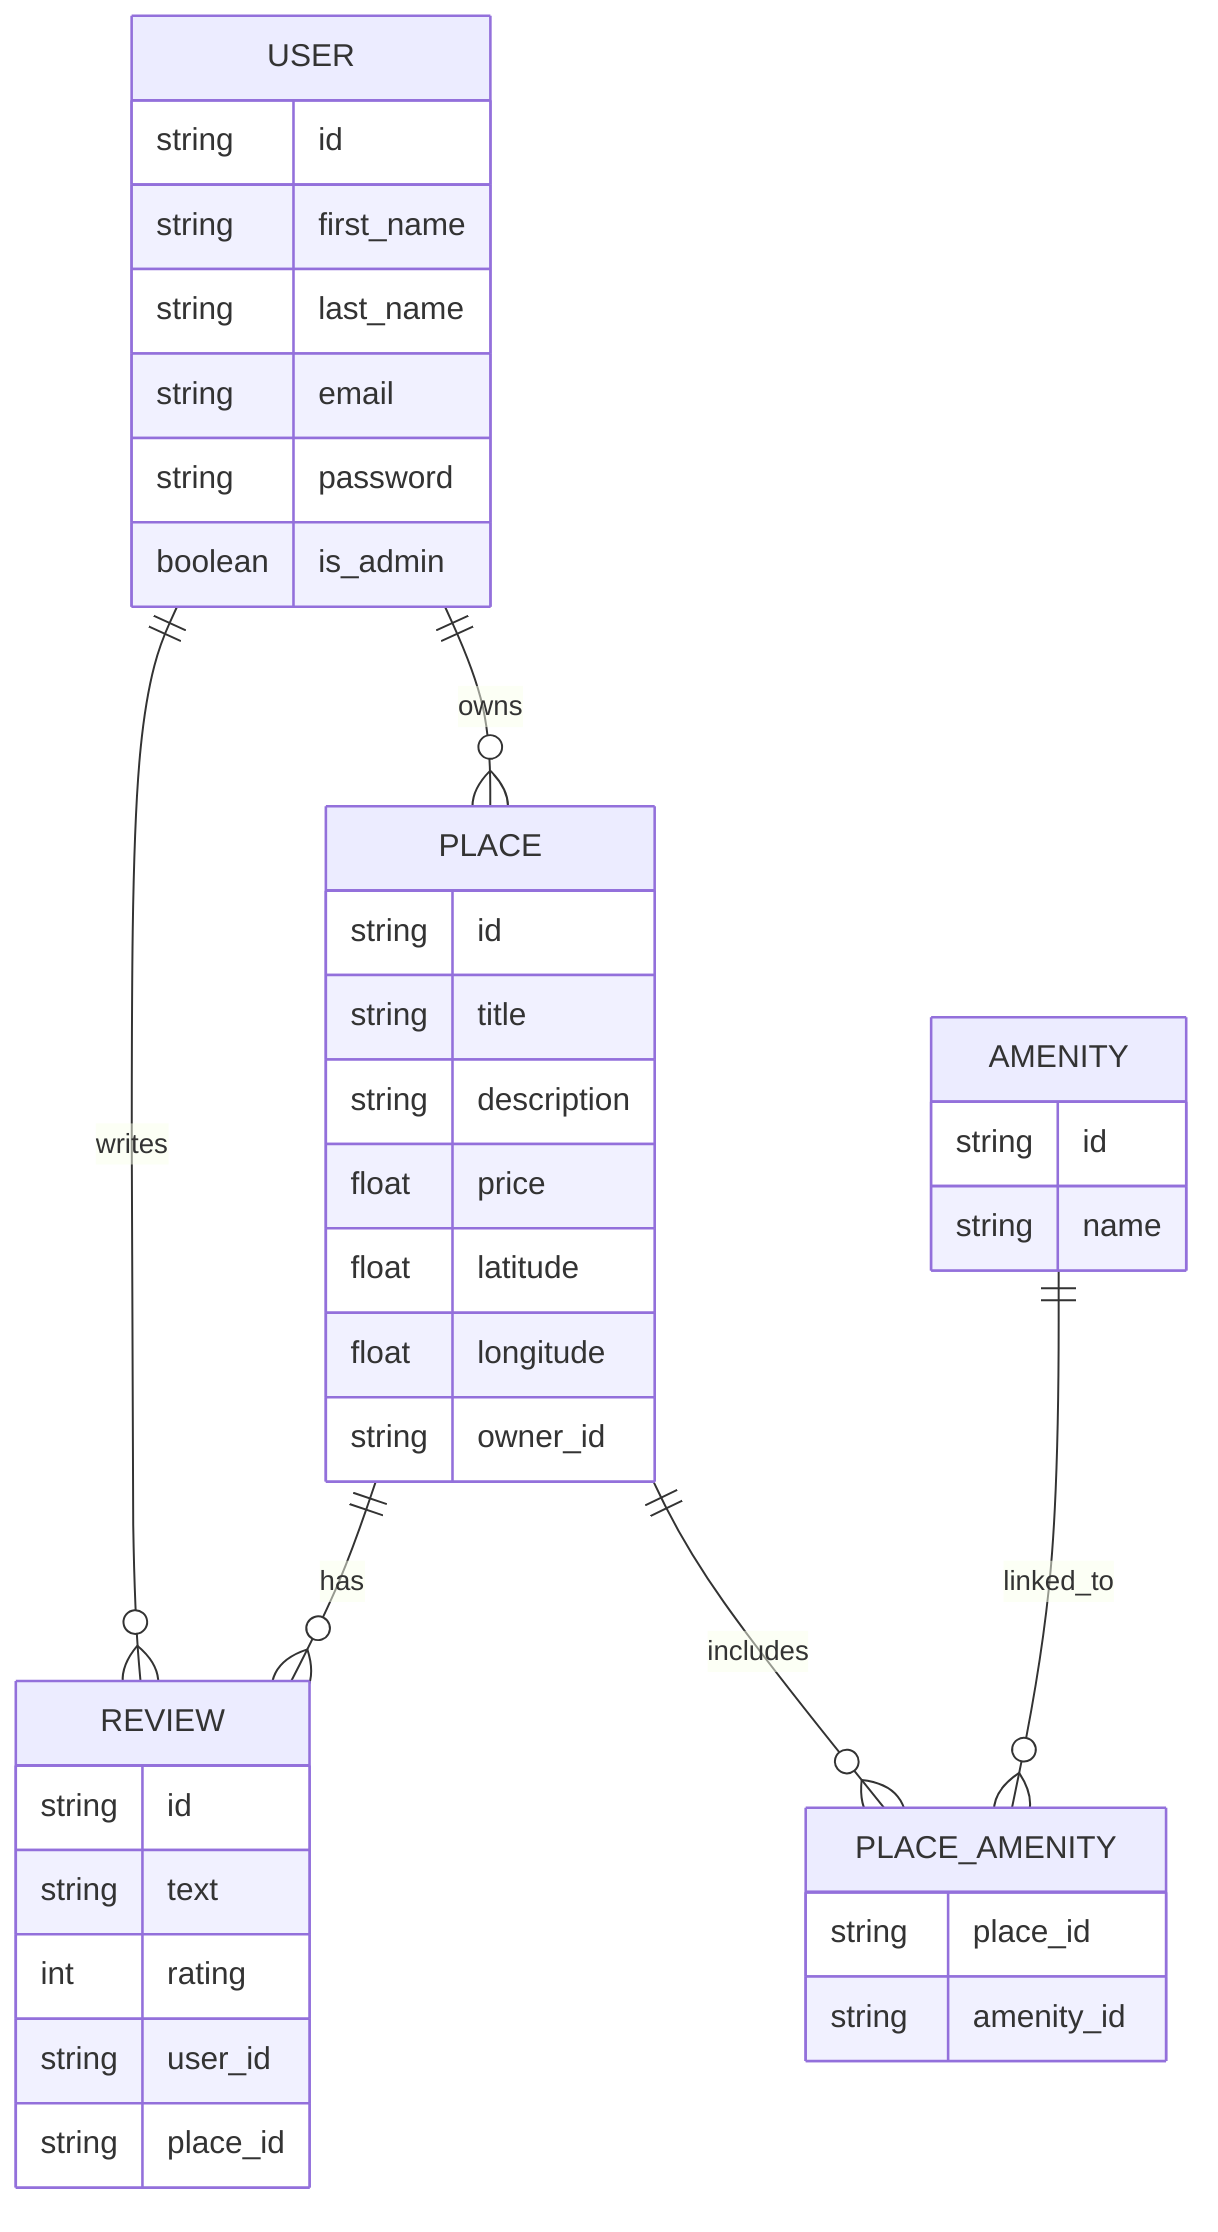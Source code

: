 erDiagram

    USER {
        string id
        string first_name
        string last_name
        string email
        string password
        boolean is_admin
    }

    PLACE {
        string id
        string title
        string description
        float price
        float latitude
        float longitude
        string owner_id
    }

    REVIEW {
        string id
        string text
        int rating
        string user_id
        string place_id
    }

    AMENITY {
        string id
        string name
    }

    PLACE_AMENITY {
        string place_id
        string amenity_id
    }

    USER ||--o{ PLACE : owns
    USER ||--o{ REVIEW : writes
    PLACE ||--o{ REVIEW : has
    PLACE ||--o{ PLACE_AMENITY : includes
    AMENITY ||--o{ PLACE_AMENITY : linked_to